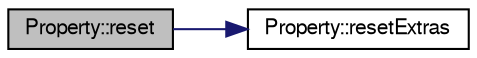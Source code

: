 digraph G
{
  edge [fontname="FreeSans",fontsize="10",labelfontname="FreeSans",labelfontsize="10"];
  node [fontname="FreeSans",fontsize="10",shape=record];
  rankdir="LR";
  Node1 [label="Property::reset",height=0.2,width=0.4,color="black", fillcolor="grey75", style="filled" fontcolor="black"];
  Node1 -> Node2 [color="midnightblue",fontsize="10",style="solid",fontname="FreeSans"];
  Node2 [label="Property::resetExtras",height=0.2,width=0.4,color="black", fillcolor="white", style="filled",URL="$class_property.html#aff7da8fc5263c588a195f42bc71c3d82",tooltip="method that resets the values of any extra members of property"];
}
